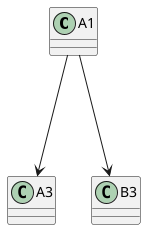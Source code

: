 {
  "sha1": "kgpovzw4qrb8ijp30eblym9bd107li",
  "insertion": {
    "when": "2024-06-03T18:59:32.978Z",
    "user": "plantuml@gmail.com"
  }
}
@startuml
class A1
A1 ---> A3
A1 ---> B3

@enduml
